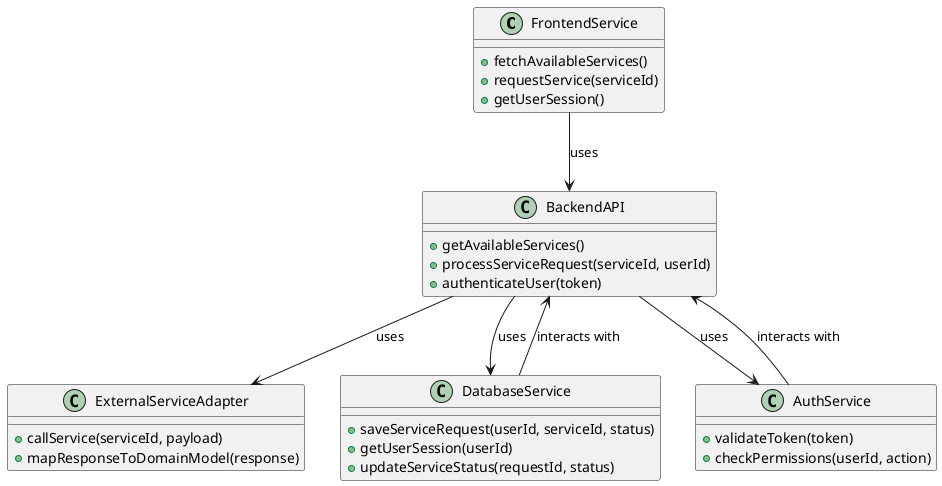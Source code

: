 @startuml

class FrontendService {
    +fetchAvailableServices()
    +requestService(serviceId)
    +getUserSession()
}

class BackendAPI {
    +getAvailableServices()
    +processServiceRequest(serviceId, userId)
    +authenticateUser(token)
}

class ExternalServiceAdapter {
    +callService(serviceId, payload)
    +mapResponseToDomainModel(response)
}

class DatabaseService {
    +saveServiceRequest(userId, serviceId, status)
    +getUserSession(userId)
    +updateServiceStatus(requestId, status)
}

class AuthService {
    +validateToken(token)
    +checkPermissions(userId, action)
}

FrontendService --> BackendAPI : uses
BackendAPI --> ExternalServiceAdapter : uses
BackendAPI --> DatabaseService : uses
BackendAPI --> AuthService : uses
DatabaseService --> BackendAPI : interacts with
AuthService --> BackendAPI : interacts with

@enduml
